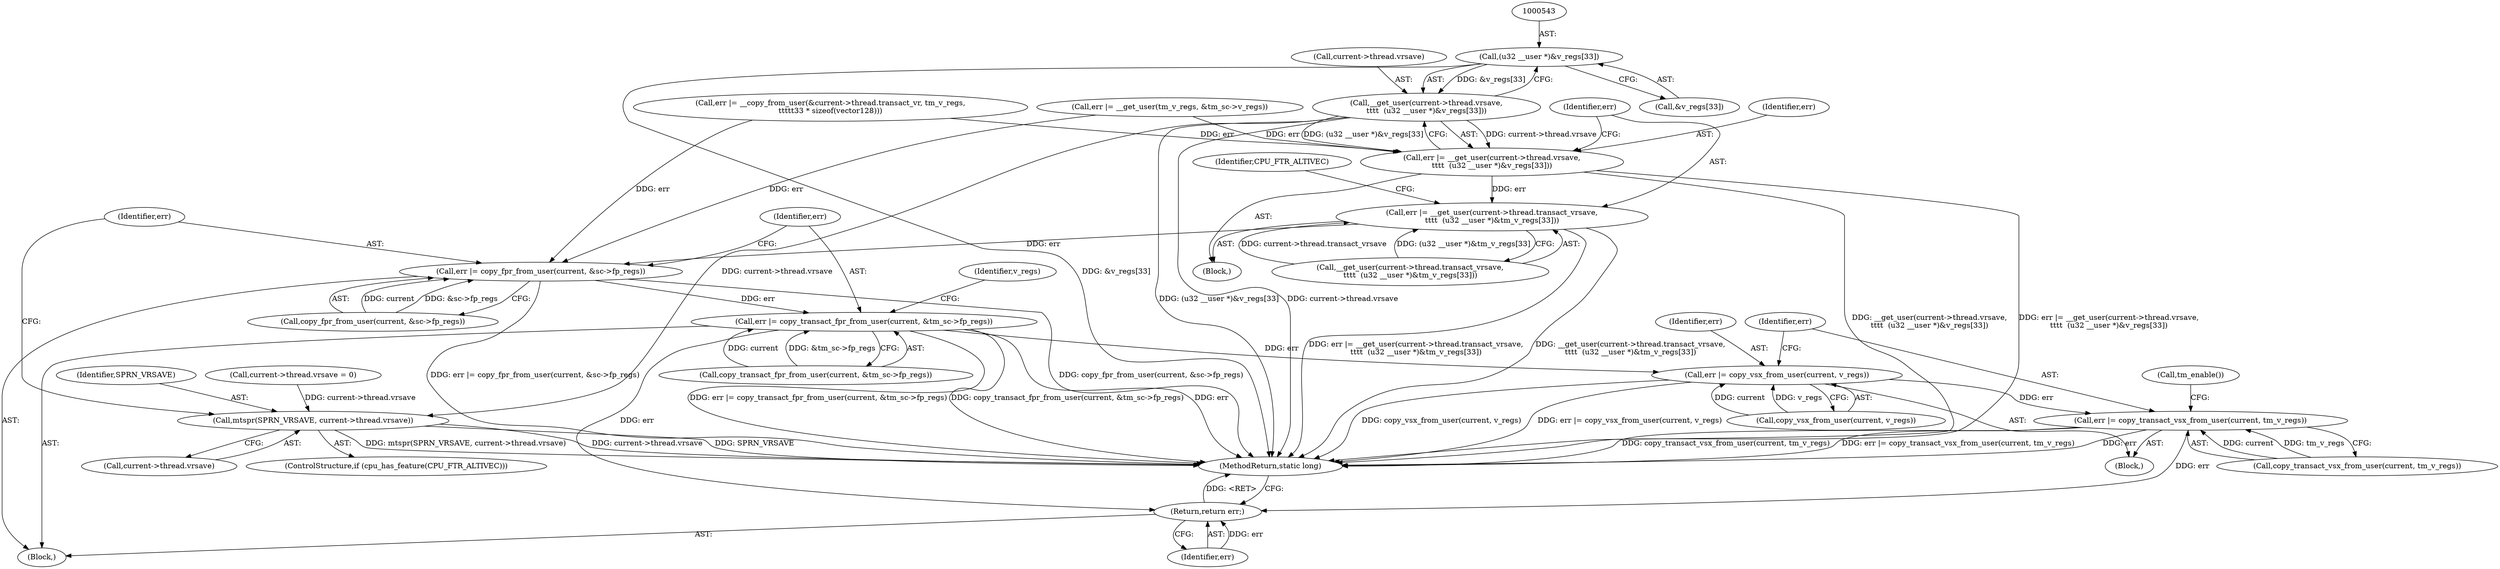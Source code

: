 digraph "0_linux_d2b9d2a5ad5ef04ff978c9923d19730cb05efd55_0@pointer" {
"1000542" [label="(Call,(u32 __user *)&v_regs[33])"];
"1000536" [label="(Call,__get_user(current->thread.vrsave,\n\t\t\t\t  (u32 __user *)&v_regs[33]))"];
"1000534" [label="(Call,err |= __get_user(current->thread.vrsave,\n\t\t\t\t  (u32 __user *)&v_regs[33]))"];
"1000548" [label="(Call,err |= __get_user(current->thread.transact_vrsave,\n\t\t\t\t  (u32 __user *)&tm_v_regs[33]))"];
"1000588" [label="(Call,err |= copy_fpr_from_user(current, &sc->fp_regs))"];
"1000596" [label="(Call,err |= copy_transact_fpr_from_user(current, &tm_sc->fp_regs))"];
"1000619" [label="(Call,err |= copy_vsx_from_user(current, v_regs))"];
"1000624" [label="(Call,err |= copy_transact_vsx_from_user(current, tm_v_regs))"];
"1000717" [label="(Return,return err;)"];
"1000581" [label="(Call,mtspr(SPRN_VRSAVE, current->thread.vrsave))"];
"1000533" [label="(Block,)"];
"1000582" [label="(Identifier,SPRN_VRSAVE)"];
"1000548" [label="(Call,err |= __get_user(current->thread.transact_vrsave,\n\t\t\t\t  (u32 __user *)&tm_v_regs[33]))"];
"1000544" [label="(Call,&v_regs[33])"];
"1000718" [label="(Identifier,err)"];
"1000410" [label="(Call,err |= __get_user(tm_v_regs, &tm_sc->v_regs))"];
"1000621" [label="(Call,copy_vsx_from_user(current, v_regs))"];
"1000537" [label="(Call,current->thread.vrsave)"];
"1000578" [label="(ControlStructure,if (cpu_has_feature(CPU_FTR_ALTIVEC)))"];
"1000590" [label="(Call,copy_fpr_from_user(current, &sc->fp_regs))"];
"1000620" [label="(Identifier,err)"];
"1000619" [label="(Call,err |= copy_vsx_from_user(current, v_regs))"];
"1000606" [label="(Identifier,v_regs)"];
"1000598" [label="(Call,copy_transact_fpr_from_user(current, &tm_sc->fp_regs))"];
"1000564" [label="(Call,current->thread.vrsave = 0)"];
"1000549" [label="(Identifier,err)"];
"1000536" [label="(Call,__get_user(current->thread.vrsave,\n\t\t\t\t  (u32 __user *)&v_regs[33]))"];
"1000597" [label="(Identifier,err)"];
"1000542" [label="(Call,(u32 __user *)&v_regs[33])"];
"1000596" [label="(Call,err |= copy_transact_fpr_from_user(current, &tm_sc->fp_regs))"];
"1000550" [label="(Call,__get_user(current->thread.transact_vrsave,\n\t\t\t\t  (u32 __user *)&tm_v_regs[33]))"];
"1000121" [label="(Block,)"];
"1000580" [label="(Identifier,CPU_FTR_ALTIVEC)"];
"1000624" [label="(Call,err |= copy_transact_vsx_from_user(current, tm_v_regs))"];
"1000588" [label="(Call,err |= copy_fpr_from_user(current, &sc->fp_regs))"];
"1000612" [label="(Block,)"];
"1000667" [label="(Call,tm_enable())"];
"1000583" [label="(Call,current->thread.vrsave)"];
"1000581" [label="(Call,mtspr(SPRN_VRSAVE, current->thread.vrsave))"];
"1000534" [label="(Call,err |= __get_user(current->thread.vrsave,\n\t\t\t\t  (u32 __user *)&v_regs[33]))"];
"1000535" [label="(Identifier,err)"];
"1000719" [label="(MethodReturn,static long)"];
"1000479" [label="(Call,err |= __copy_from_user(&current->thread.transact_vr, tm_v_regs,\n\t\t\t\t\t33 * sizeof(vector128)))"];
"1000589" [label="(Identifier,err)"];
"1000717" [label="(Return,return err;)"];
"1000626" [label="(Call,copy_transact_vsx_from_user(current, tm_v_regs))"];
"1000625" [label="(Identifier,err)"];
"1000542" -> "1000536"  [label="AST: "];
"1000542" -> "1000544"  [label="CFG: "];
"1000543" -> "1000542"  [label="AST: "];
"1000544" -> "1000542"  [label="AST: "];
"1000536" -> "1000542"  [label="CFG: "];
"1000542" -> "1000719"  [label="DDG: &v_regs[33]"];
"1000542" -> "1000536"  [label="DDG: &v_regs[33]"];
"1000536" -> "1000534"  [label="AST: "];
"1000537" -> "1000536"  [label="AST: "];
"1000534" -> "1000536"  [label="CFG: "];
"1000536" -> "1000719"  [label="DDG: (u32 __user *)&v_regs[33]"];
"1000536" -> "1000719"  [label="DDG: current->thread.vrsave"];
"1000536" -> "1000534"  [label="DDG: current->thread.vrsave"];
"1000536" -> "1000534"  [label="DDG: (u32 __user *)&v_regs[33]"];
"1000536" -> "1000581"  [label="DDG: current->thread.vrsave"];
"1000534" -> "1000533"  [label="AST: "];
"1000535" -> "1000534"  [label="AST: "];
"1000549" -> "1000534"  [label="CFG: "];
"1000534" -> "1000719"  [label="DDG: __get_user(current->thread.vrsave,\n\t\t\t\t  (u32 __user *)&v_regs[33])"];
"1000534" -> "1000719"  [label="DDG: err |= __get_user(current->thread.vrsave,\n\t\t\t\t  (u32 __user *)&v_regs[33])"];
"1000410" -> "1000534"  [label="DDG: err"];
"1000479" -> "1000534"  [label="DDG: err"];
"1000534" -> "1000548"  [label="DDG: err"];
"1000548" -> "1000533"  [label="AST: "];
"1000548" -> "1000550"  [label="CFG: "];
"1000549" -> "1000548"  [label="AST: "];
"1000550" -> "1000548"  [label="AST: "];
"1000580" -> "1000548"  [label="CFG: "];
"1000548" -> "1000719"  [label="DDG: __get_user(current->thread.transact_vrsave,\n\t\t\t\t  (u32 __user *)&tm_v_regs[33])"];
"1000548" -> "1000719"  [label="DDG: err |= __get_user(current->thread.transact_vrsave,\n\t\t\t\t  (u32 __user *)&tm_v_regs[33])"];
"1000550" -> "1000548"  [label="DDG: current->thread.transact_vrsave"];
"1000550" -> "1000548"  [label="DDG: (u32 __user *)&tm_v_regs[33]"];
"1000548" -> "1000588"  [label="DDG: err"];
"1000588" -> "1000121"  [label="AST: "];
"1000588" -> "1000590"  [label="CFG: "];
"1000589" -> "1000588"  [label="AST: "];
"1000590" -> "1000588"  [label="AST: "];
"1000597" -> "1000588"  [label="CFG: "];
"1000588" -> "1000719"  [label="DDG: copy_fpr_from_user(current, &sc->fp_regs)"];
"1000588" -> "1000719"  [label="DDG: err |= copy_fpr_from_user(current, &sc->fp_regs)"];
"1000410" -> "1000588"  [label="DDG: err"];
"1000479" -> "1000588"  [label="DDG: err"];
"1000590" -> "1000588"  [label="DDG: current"];
"1000590" -> "1000588"  [label="DDG: &sc->fp_regs"];
"1000588" -> "1000596"  [label="DDG: err"];
"1000596" -> "1000121"  [label="AST: "];
"1000596" -> "1000598"  [label="CFG: "];
"1000597" -> "1000596"  [label="AST: "];
"1000598" -> "1000596"  [label="AST: "];
"1000606" -> "1000596"  [label="CFG: "];
"1000596" -> "1000719"  [label="DDG: copy_transact_fpr_from_user(current, &tm_sc->fp_regs)"];
"1000596" -> "1000719"  [label="DDG: err"];
"1000596" -> "1000719"  [label="DDG: err |= copy_transact_fpr_from_user(current, &tm_sc->fp_regs)"];
"1000598" -> "1000596"  [label="DDG: current"];
"1000598" -> "1000596"  [label="DDG: &tm_sc->fp_regs"];
"1000596" -> "1000619"  [label="DDG: err"];
"1000596" -> "1000717"  [label="DDG: err"];
"1000619" -> "1000612"  [label="AST: "];
"1000619" -> "1000621"  [label="CFG: "];
"1000620" -> "1000619"  [label="AST: "];
"1000621" -> "1000619"  [label="AST: "];
"1000625" -> "1000619"  [label="CFG: "];
"1000619" -> "1000719"  [label="DDG: copy_vsx_from_user(current, v_regs)"];
"1000619" -> "1000719"  [label="DDG: err |= copy_vsx_from_user(current, v_regs)"];
"1000621" -> "1000619"  [label="DDG: current"];
"1000621" -> "1000619"  [label="DDG: v_regs"];
"1000619" -> "1000624"  [label="DDG: err"];
"1000624" -> "1000612"  [label="AST: "];
"1000624" -> "1000626"  [label="CFG: "];
"1000625" -> "1000624"  [label="AST: "];
"1000626" -> "1000624"  [label="AST: "];
"1000667" -> "1000624"  [label="CFG: "];
"1000624" -> "1000719"  [label="DDG: copy_transact_vsx_from_user(current, tm_v_regs)"];
"1000624" -> "1000719"  [label="DDG: err |= copy_transact_vsx_from_user(current, tm_v_regs)"];
"1000624" -> "1000719"  [label="DDG: err"];
"1000626" -> "1000624"  [label="DDG: current"];
"1000626" -> "1000624"  [label="DDG: tm_v_regs"];
"1000624" -> "1000717"  [label="DDG: err"];
"1000717" -> "1000121"  [label="AST: "];
"1000717" -> "1000718"  [label="CFG: "];
"1000718" -> "1000717"  [label="AST: "];
"1000719" -> "1000717"  [label="CFG: "];
"1000717" -> "1000719"  [label="DDG: <RET>"];
"1000718" -> "1000717"  [label="DDG: err"];
"1000581" -> "1000578"  [label="AST: "];
"1000581" -> "1000583"  [label="CFG: "];
"1000582" -> "1000581"  [label="AST: "];
"1000583" -> "1000581"  [label="AST: "];
"1000589" -> "1000581"  [label="CFG: "];
"1000581" -> "1000719"  [label="DDG: current->thread.vrsave"];
"1000581" -> "1000719"  [label="DDG: SPRN_VRSAVE"];
"1000581" -> "1000719"  [label="DDG: mtspr(SPRN_VRSAVE, current->thread.vrsave)"];
"1000564" -> "1000581"  [label="DDG: current->thread.vrsave"];
}
